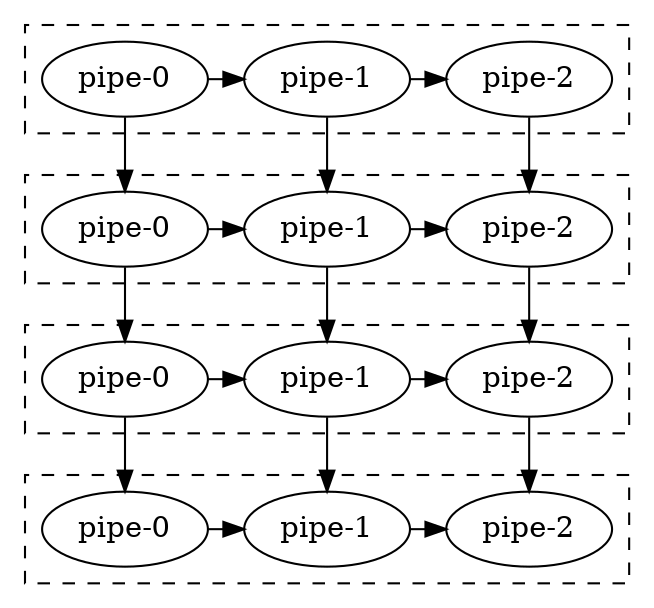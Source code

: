 digraph Taskflow {

newrank=true;
#columns
subgraph {
p00[label="pipe-0"];
p10[label="pipe-0"];
p20[label="pipe-0"];
p30[label="pipe-0"];
}

subgraph  {
p01[label="pipe-1"];
p11[label="pipe-1"];
p21[label="pipe-1"];
p31[label="pipe-1"];
}

subgraph  {
p02[label="pipe-2"];
p12[label="pipe-2"];
p22[label="pipe-2"];
p32[label="pipe-2"];
}


subgraph cluster0 {
rank="same";
style="dashed";
p00;
p01;
p02;
}
subgraph cluster1 {
rank="same";
style="dashed";
p10;
p11;
p12;
}

subgraph cluster2 {
rank="same";
style="dashed";
p20;
p21;
p22;
}

subgraph cluster3 {
rank="same";
style="dashed";
p30;
p31;
p32;
}
p00 -> p01;
p01 -> p02;
p10 -> p11;
p11 -> p12;
p20 -> p21;
p21 -> p22;
p30 -> p31;
p31 -> p32;
p00 -> p10;
p01 -> p11;
p02 -> p12;
p10 -> p20;
p11 -> p21;
p12 -> p22;
p20 -> p30;
p21 -> p31;
p22 -> p32;
}
